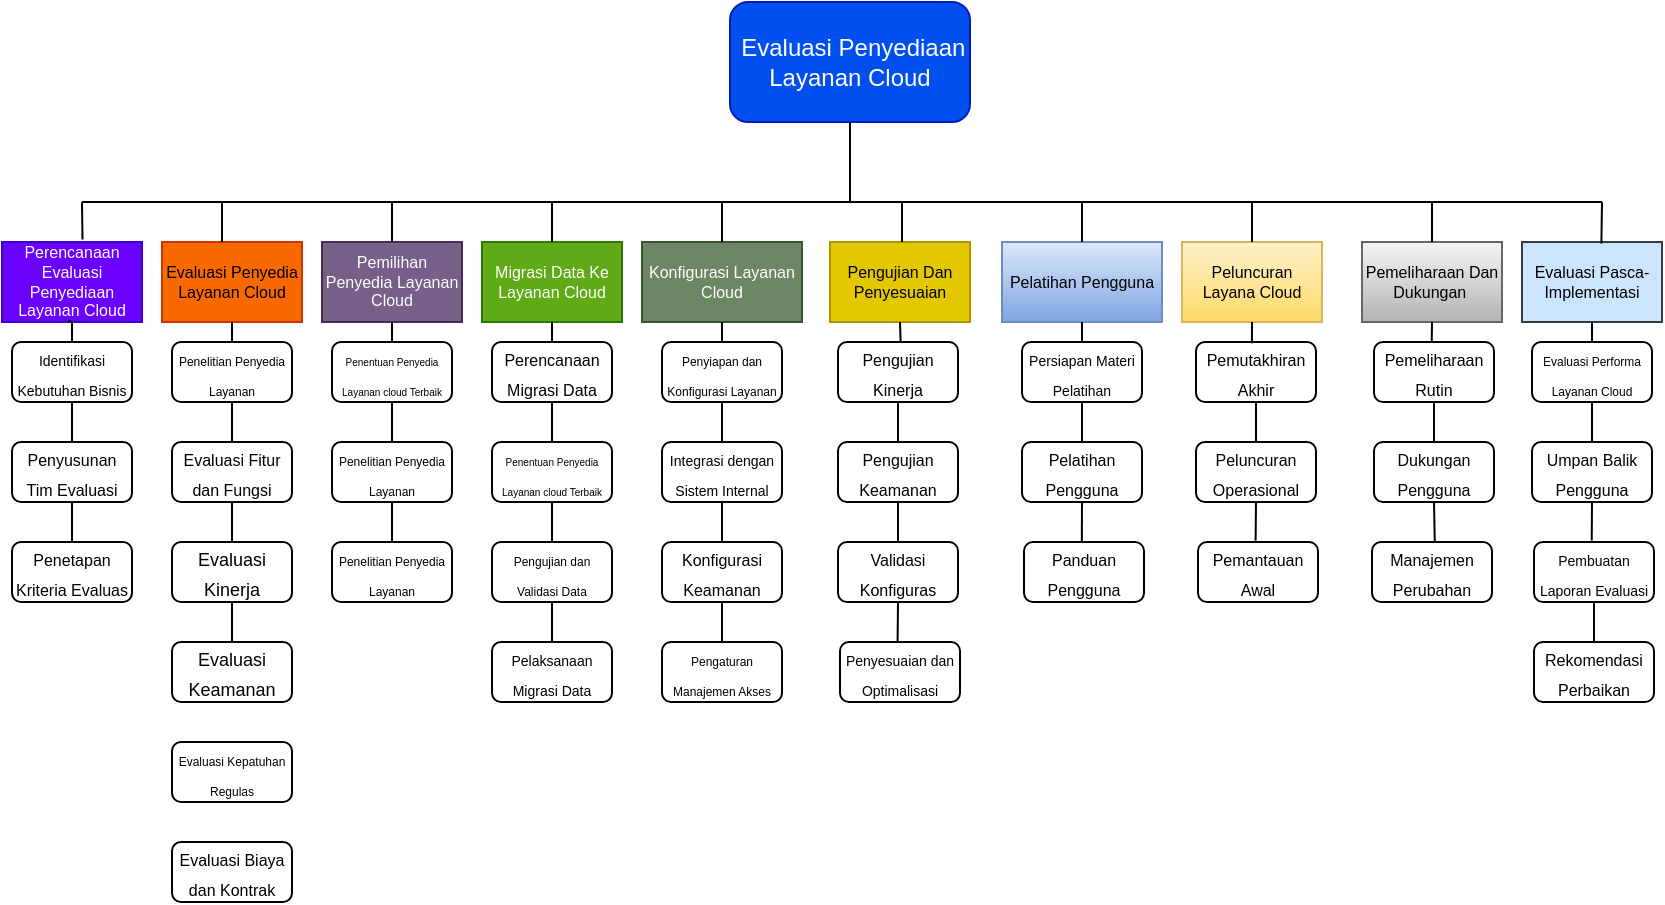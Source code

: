 <mxfile version="22.0.8" type="device">
  <diagram name="Page-1" id="X7gmm2cPvQHhTi98bEnP">
    <mxGraphModel dx="140" dy="79" grid="1" gridSize="10" guides="1" tooltips="1" connect="1" arrows="1" fold="1" page="1" pageScale="1" pageWidth="850" pageHeight="1100" math="0" shadow="0">
      <root>
        <mxCell id="0" />
        <mxCell id="1" parent="0" />
        <mxCell id="A1VcpV70ld59jbdtdWhl-1" value="&amp;nbsp;Evaluasi Penyediaan Layanan Cloud" style="rounded=1;whiteSpace=wrap;html=1;fillColor=#0050ef;fontColor=#ffffff;strokeColor=#001DBC;" vertex="1" parent="1">
          <mxGeometry x="364" y="40" width="120" height="60" as="geometry" />
        </mxCell>
        <mxCell id="A1VcpV70ld59jbdtdWhl-2" value="Perencanaan Evaluasi Penyediaan Layanan Cloud" style="rounded=0;whiteSpace=wrap;html=1;fillColor=#6a00ff;fontColor=#ffffff;strokeColor=#3700CC;fontSize=8;" vertex="1" parent="1">
          <mxGeometry y="160" width="70" height="40" as="geometry" />
        </mxCell>
        <mxCell id="A1VcpV70ld59jbdtdWhl-17" value="&lt;font style=&quot;font-size: 8px;&quot;&gt;Migrasi Data Ke Layanan Cloud&lt;/font&gt;" style="rounded=0;whiteSpace=wrap;html=1;fillColor=#60a917;fontColor=#ffffff;strokeColor=#2D7600;fontSize=8;" vertex="1" parent="1">
          <mxGeometry x="240" y="160" width="70" height="40" as="geometry" />
        </mxCell>
        <mxCell id="A1VcpV70ld59jbdtdWhl-18" value="Evaluasi Penyedia Layanan Cloud" style="rounded=0;whiteSpace=wrap;html=1;fillColor=#fa6800;fontColor=#000000;strokeColor=#C73500;fontSize=8;" vertex="1" parent="1">
          <mxGeometry x="80" y="160" width="70" height="40" as="geometry" />
        </mxCell>
        <mxCell id="A1VcpV70ld59jbdtdWhl-19" value="Pemilihan Penyedia Layanan Cloud" style="rounded=0;whiteSpace=wrap;html=1;fillColor=#76608a;fontColor=#ffffff;strokeColor=#432D57;fontSize=8;" vertex="1" parent="1">
          <mxGeometry x="160" y="160" width="70" height="40" as="geometry" />
        </mxCell>
        <mxCell id="A1VcpV70ld59jbdtdWhl-20" value="&lt;font style=&quot;font-size: 8px;&quot;&gt;Konfigurasi Layanan Cloud&lt;/font&gt;" style="rounded=0;whiteSpace=wrap;html=1;fillColor=#6d8764;fontColor=#ffffff;strokeColor=#3A5431;fontSize=8;" vertex="1" parent="1">
          <mxGeometry x="320" y="160" width="80" height="40" as="geometry" />
        </mxCell>
        <mxCell id="A1VcpV70ld59jbdtdWhl-21" value="Pengujian Dan Penyesuaian" style="rounded=0;whiteSpace=wrap;html=1;fillColor=#e3c800;fontColor=#000000;strokeColor=#B09500;fontSize=8;" vertex="1" parent="1">
          <mxGeometry x="414" y="160" width="70" height="40" as="geometry" />
        </mxCell>
        <mxCell id="A1VcpV70ld59jbdtdWhl-22" value="&lt;font style=&quot;font-size: 8px;&quot;&gt;Pelatihan Pengguna&lt;/font&gt;" style="rounded=0;whiteSpace=wrap;html=1;fillColor=#dae8fc;gradientColor=#7ea6e0;strokeColor=#6c8ebf;fontSize=8;" vertex="1" parent="1">
          <mxGeometry x="500" y="160" width="80" height="40" as="geometry" />
        </mxCell>
        <mxCell id="A1VcpV70ld59jbdtdWhl-24" value="&lt;font style=&quot;font-size: 8px;&quot;&gt;Peluncuran Layana Cloud&lt;/font&gt;" style="rounded=0;whiteSpace=wrap;html=1;fillColor=#fff2cc;strokeColor=#d6b656;fontSize=8;gradientColor=#ffd966;" vertex="1" parent="1">
          <mxGeometry x="590" y="160" width="70" height="40" as="geometry" />
        </mxCell>
        <mxCell id="A1VcpV70ld59jbdtdWhl-25" value="Pemeliharaan Dan Dukungan&amp;nbsp;" style="rounded=0;whiteSpace=wrap;html=1;fillColor=#f5f5f5;strokeColor=#666666;fontSize=8;gradientColor=#b3b3b3;" vertex="1" parent="1">
          <mxGeometry x="680" y="160" width="70" height="40" as="geometry" />
        </mxCell>
        <mxCell id="A1VcpV70ld59jbdtdWhl-26" value="Evaluasi Pasca-Implementasi" style="rounded=0;whiteSpace=wrap;html=1;fillColor=#cce5ff;strokeColor=#36393d;fontSize=8;" vertex="1" parent="1">
          <mxGeometry x="760" y="160" width="70" height="40" as="geometry" />
        </mxCell>
        <mxCell id="A1VcpV70ld59jbdtdWhl-29" value="" style="endArrow=none;html=1;rounded=0;" edge="1" parent="1">
          <mxGeometry width="50" height="50" relative="1" as="geometry">
            <mxPoint x="40" y="140" as="sourcePoint" />
            <mxPoint x="800" y="140" as="targetPoint" />
          </mxGeometry>
        </mxCell>
        <mxCell id="A1VcpV70ld59jbdtdWhl-31" value="" style="endArrow=none;html=1;rounded=0;entryX=0.5;entryY=1;entryDx=0;entryDy=0;" edge="1" parent="1" target="A1VcpV70ld59jbdtdWhl-1">
          <mxGeometry width="50" height="50" relative="1" as="geometry">
            <mxPoint x="424" y="140" as="sourcePoint" />
            <mxPoint x="540" y="220" as="targetPoint" />
          </mxGeometry>
        </mxCell>
        <mxCell id="A1VcpV70ld59jbdtdWhl-32" value="" style="endArrow=none;html=1;rounded=0;exitX=0.575;exitY=-0.032;exitDx=0;exitDy=0;exitPerimeter=0;" edge="1" parent="1" source="A1VcpV70ld59jbdtdWhl-2">
          <mxGeometry width="50" height="50" relative="1" as="geometry">
            <mxPoint x="110" y="220" as="sourcePoint" />
            <mxPoint x="40" y="140" as="targetPoint" />
          </mxGeometry>
        </mxCell>
        <mxCell id="A1VcpV70ld59jbdtdWhl-33" value="" style="endArrow=none;html=1;rounded=0;" edge="1" parent="1">
          <mxGeometry width="50" height="50" relative="1" as="geometry">
            <mxPoint x="110" y="160" as="sourcePoint" />
            <mxPoint x="110" y="140" as="targetPoint" />
          </mxGeometry>
        </mxCell>
        <mxCell id="A1VcpV70ld59jbdtdWhl-34" value="" style="endArrow=none;html=1;rounded=0;exitX=0.5;exitY=0;exitDx=0;exitDy=0;" edge="1" parent="1" source="A1VcpV70ld59jbdtdWhl-19">
          <mxGeometry width="50" height="50" relative="1" as="geometry">
            <mxPoint x="180" y="220" as="sourcePoint" />
            <mxPoint x="195" y="140" as="targetPoint" />
            <Array as="points" />
          </mxGeometry>
        </mxCell>
        <mxCell id="A1VcpV70ld59jbdtdWhl-35" value="" style="endArrow=none;html=1;rounded=0;exitX=0.5;exitY=0;exitDx=0;exitDy=0;" edge="1" parent="1" source="A1VcpV70ld59jbdtdWhl-17">
          <mxGeometry width="50" height="50" relative="1" as="geometry">
            <mxPoint x="250" y="220" as="sourcePoint" />
            <mxPoint x="275" y="140" as="targetPoint" />
          </mxGeometry>
        </mxCell>
        <mxCell id="A1VcpV70ld59jbdtdWhl-36" value="" style="endArrow=none;html=1;rounded=0;exitX=0.5;exitY=0;exitDx=0;exitDy=0;" edge="1" parent="1" source="A1VcpV70ld59jbdtdWhl-20">
          <mxGeometry width="50" height="50" relative="1" as="geometry">
            <mxPoint x="280" y="220" as="sourcePoint" />
            <mxPoint x="360" y="140" as="targetPoint" />
          </mxGeometry>
        </mxCell>
        <mxCell id="A1VcpV70ld59jbdtdWhl-37" value="" style="endArrow=none;html=1;rounded=0;" edge="1" parent="1">
          <mxGeometry width="50" height="50" relative="1" as="geometry">
            <mxPoint x="450" y="160" as="sourcePoint" />
            <mxPoint x="450" y="140" as="targetPoint" />
          </mxGeometry>
        </mxCell>
        <mxCell id="A1VcpV70ld59jbdtdWhl-39" value="" style="endArrow=none;html=1;rounded=0;" edge="1" parent="1">
          <mxGeometry width="50" height="50" relative="1" as="geometry">
            <mxPoint x="540" y="160" as="sourcePoint" />
            <mxPoint x="540" y="140" as="targetPoint" />
          </mxGeometry>
        </mxCell>
        <mxCell id="A1VcpV70ld59jbdtdWhl-40" value="" style="endArrow=none;html=1;rounded=0;exitX=0.5;exitY=0;exitDx=0;exitDy=0;" edge="1" parent="1" source="A1VcpV70ld59jbdtdWhl-24">
          <mxGeometry width="50" height="50" relative="1" as="geometry">
            <mxPoint x="560" y="160" as="sourcePoint" />
            <mxPoint x="625" y="140" as="targetPoint" />
          </mxGeometry>
        </mxCell>
        <mxCell id="A1VcpV70ld59jbdtdWhl-41" value="" style="endArrow=none;html=1;rounded=0;exitX=0.5;exitY=0;exitDx=0;exitDy=0;" edge="1" parent="1" source="A1VcpV70ld59jbdtdWhl-25">
          <mxGeometry width="50" height="50" relative="1" as="geometry">
            <mxPoint x="560" y="160" as="sourcePoint" />
            <mxPoint x="715" y="140" as="targetPoint" />
          </mxGeometry>
        </mxCell>
        <mxCell id="A1VcpV70ld59jbdtdWhl-42" value="" style="endArrow=none;html=1;rounded=0;exitX=0.567;exitY=0.018;exitDx=0;exitDy=0;exitPerimeter=0;" edge="1" parent="1" source="A1VcpV70ld59jbdtdWhl-26">
          <mxGeometry width="50" height="50" relative="1" as="geometry">
            <mxPoint x="680" y="160" as="sourcePoint" />
            <mxPoint x="800" y="140" as="targetPoint" />
          </mxGeometry>
        </mxCell>
        <mxCell id="A1VcpV70ld59jbdtdWhl-43" value="&lt;font style=&quot;font-size: 7px;&quot;&gt;Identifikasi Kebutuhan Bisnis&lt;/font&gt;" style="rounded=1;whiteSpace=wrap;html=1;" vertex="1" parent="1">
          <mxGeometry x="5" y="210" width="60" height="30" as="geometry" />
        </mxCell>
        <mxCell id="A1VcpV70ld59jbdtdWhl-44" value="&lt;font style=&quot;font-size: 8px;&quot;&gt;Penyusunan Tim Evaluasi&lt;/font&gt;" style="rounded=1;whiteSpace=wrap;html=1;" vertex="1" parent="1">
          <mxGeometry x="5" y="260" width="60" height="30" as="geometry" />
        </mxCell>
        <mxCell id="A1VcpV70ld59jbdtdWhl-45" value="&lt;font style=&quot;font-size: 8px;&quot;&gt;Penetapan Kriteria Evaluas&lt;/font&gt;" style="rounded=1;whiteSpace=wrap;html=1;" vertex="1" parent="1">
          <mxGeometry x="5" y="310" width="60" height="30" as="geometry" />
        </mxCell>
        <mxCell id="A1VcpV70ld59jbdtdWhl-46" value="&lt;font style=&quot;font-size: 8px;&quot;&gt;Evaluasi Fitur dan Fungsi&lt;/font&gt;" style="rounded=1;whiteSpace=wrap;html=1;" vertex="1" parent="1">
          <mxGeometry x="85" y="260" width="60" height="30" as="geometry" />
        </mxCell>
        <mxCell id="A1VcpV70ld59jbdtdWhl-47" value="&lt;font style=&quot;font-size: 6px;&quot;&gt;Penelitian Penyedia Layanan&lt;/font&gt;" style="rounded=1;whiteSpace=wrap;html=1;" vertex="1" parent="1">
          <mxGeometry x="85" y="210" width="60" height="30" as="geometry" />
        </mxCell>
        <mxCell id="A1VcpV70ld59jbdtdWhl-48" value="&lt;font style=&quot;font-size: 9px;&quot;&gt;Evaluasi Keamanan&lt;/font&gt;" style="rounded=1;whiteSpace=wrap;html=1;" vertex="1" parent="1">
          <mxGeometry x="85" y="360" width="60" height="30" as="geometry" />
        </mxCell>
        <mxCell id="A1VcpV70ld59jbdtdWhl-49" value="&lt;div&gt;&lt;font style=&quot;font-size: 9px;&quot;&gt;Evaluasi Kinerja&lt;/font&gt;&lt;/div&gt;" style="rounded=1;whiteSpace=wrap;html=1;" vertex="1" parent="1">
          <mxGeometry x="85" y="310" width="60" height="30" as="geometry" />
        </mxCell>
        <mxCell id="A1VcpV70ld59jbdtdWhl-50" value="&lt;font style=&quot;font-size: 5px;&quot;&gt;Penentuan Penyedia Layanan cloud Terbaik&lt;/font&gt;" style="rounded=1;whiteSpace=wrap;html=1;" vertex="1" parent="1">
          <mxGeometry x="165" y="210" width="60" height="30" as="geometry" />
        </mxCell>
        <mxCell id="A1VcpV70ld59jbdtdWhl-51" value="&lt;font style=&quot;font-size: 6px;&quot;&gt;Penelitian Penyedia Layanan&lt;/font&gt;" style="rounded=1;whiteSpace=wrap;html=1;" vertex="1" parent="1">
          <mxGeometry x="165" y="310" width="60" height="30" as="geometry" />
        </mxCell>
        <mxCell id="A1VcpV70ld59jbdtdWhl-52" value="&lt;font style=&quot;font-size: 6px;&quot;&gt;Penelitian Penyedia Layanan&lt;/font&gt;" style="rounded=1;whiteSpace=wrap;html=1;" vertex="1" parent="1">
          <mxGeometry x="165" y="260" width="60" height="30" as="geometry" />
        </mxCell>
        <mxCell id="A1VcpV70ld59jbdtdWhl-53" value="&lt;font style=&quot;font-size: 8px;&quot;&gt;Evaluasi Biaya dan Kontrak&lt;/font&gt;" style="rounded=1;whiteSpace=wrap;html=1;" vertex="1" parent="1">
          <mxGeometry x="85" y="460" width="60" height="30" as="geometry" />
        </mxCell>
        <mxCell id="A1VcpV70ld59jbdtdWhl-54" value="&lt;font style=&quot;font-size: 6px;&quot;&gt;Evaluasi Kepatuhan Regulas&lt;/font&gt;" style="rounded=1;whiteSpace=wrap;html=1;" vertex="1" parent="1">
          <mxGeometry x="85" y="410" width="60" height="30" as="geometry" />
        </mxCell>
        <mxCell id="A1VcpV70ld59jbdtdWhl-55" value="&lt;font style=&quot;font-size: 8px;&quot;&gt;Perencanaan Migrasi Data&lt;/font&gt;" style="rounded=1;whiteSpace=wrap;html=1;" vertex="1" parent="1">
          <mxGeometry x="245" y="210" width="60" height="30" as="geometry" />
        </mxCell>
        <mxCell id="A1VcpV70ld59jbdtdWhl-56" value="&lt;font style=&quot;font-size: 7px;&quot;&gt;Pelaksanaan Migrasi Data&lt;/font&gt;" style="rounded=1;whiteSpace=wrap;html=1;" vertex="1" parent="1">
          <mxGeometry x="245" y="360" width="60" height="30" as="geometry" />
        </mxCell>
        <mxCell id="A1VcpV70ld59jbdtdWhl-57" value="&lt;font style=&quot;font-size: 6px;&quot;&gt;Pengujian dan Validasi Data&lt;/font&gt;" style="rounded=1;whiteSpace=wrap;html=1;" vertex="1" parent="1">
          <mxGeometry x="245" y="310" width="60" height="30" as="geometry" />
        </mxCell>
        <mxCell id="A1VcpV70ld59jbdtdWhl-58" value="&lt;font style=&quot;font-size: 5px;&quot;&gt;Penentuan Penyedia Layanan cloud Terbaik&lt;/font&gt;" style="rounded=1;whiteSpace=wrap;html=1;" vertex="1" parent="1">
          <mxGeometry x="245" y="260" width="60" height="30" as="geometry" />
        </mxCell>
        <mxCell id="A1VcpV70ld59jbdtdWhl-59" value="&lt;font style=&quot;font-size: 6px;&quot;&gt;Pengaturan Manajemen Akses&lt;/font&gt;" style="rounded=1;whiteSpace=wrap;html=1;" vertex="1" parent="1">
          <mxGeometry x="330" y="360" width="60" height="30" as="geometry" />
        </mxCell>
        <mxCell id="A1VcpV70ld59jbdtdWhl-60" value="&lt;font style=&quot;font-size: 8px;&quot;&gt;Konfigurasi Keamanan&lt;/font&gt;" style="rounded=1;whiteSpace=wrap;html=1;" vertex="1" parent="1">
          <mxGeometry x="330" y="310" width="60" height="30" as="geometry" />
        </mxCell>
        <mxCell id="A1VcpV70ld59jbdtdWhl-61" value="&lt;font style=&quot;font-size: 7px;&quot;&gt;Integrasi dengan Sistem Internal&lt;/font&gt;" style="rounded=1;whiteSpace=wrap;html=1;" vertex="1" parent="1">
          <mxGeometry x="330" y="260" width="60" height="30" as="geometry" />
        </mxCell>
        <mxCell id="A1VcpV70ld59jbdtdWhl-62" value="&lt;font style=&quot;font-size: 6px;&quot;&gt;Penyiapan dan Konfigurasi Layanan&lt;/font&gt;" style="rounded=1;whiteSpace=wrap;html=1;" vertex="1" parent="1">
          <mxGeometry x="330" y="210" width="60" height="30" as="geometry" />
        </mxCell>
        <mxCell id="A1VcpV70ld59jbdtdWhl-63" value="&lt;font style=&quot;font-size: 8px;&quot;&gt;Pengujian Keamanan&lt;/font&gt;" style="rounded=1;whiteSpace=wrap;html=1;" vertex="1" parent="1">
          <mxGeometry x="418" y="260" width="60" height="30" as="geometry" />
        </mxCell>
        <mxCell id="A1VcpV70ld59jbdtdWhl-64" value="&lt;font style=&quot;font-size: 8px;&quot;&gt;Pengujian Kinerja&lt;/font&gt;" style="rounded=1;whiteSpace=wrap;html=1;" vertex="1" parent="1">
          <mxGeometry x="418" y="210" width="60" height="30" as="geometry" />
        </mxCell>
        <mxCell id="A1VcpV70ld59jbdtdWhl-65" value="&lt;font style=&quot;font-size: 7px;&quot;&gt;Penyesuaian dan Optimalisasi&lt;/font&gt;" style="rounded=1;whiteSpace=wrap;html=1;" vertex="1" parent="1">
          <mxGeometry x="419" y="360" width="60" height="30" as="geometry" />
        </mxCell>
        <mxCell id="A1VcpV70ld59jbdtdWhl-66" value="&lt;font style=&quot;font-size: 8px;&quot;&gt;Validasi Konfiguras&lt;/font&gt;" style="rounded=1;whiteSpace=wrap;html=1;" vertex="1" parent="1">
          <mxGeometry x="418" y="310" width="60" height="30" as="geometry" />
        </mxCell>
        <mxCell id="A1VcpV70ld59jbdtdWhl-67" value="&lt;font style=&quot;font-size: 8px;&quot;&gt;Pelatihan Pengguna&lt;/font&gt;" style="rounded=1;whiteSpace=wrap;html=1;" vertex="1" parent="1">
          <mxGeometry x="510" y="260" width="60" height="30" as="geometry" />
        </mxCell>
        <mxCell id="A1VcpV70ld59jbdtdWhl-68" value="&lt;font style=&quot;font-size: 7px;&quot;&gt;Persiapan Materi Pelatihan&lt;/font&gt;" style="rounded=1;whiteSpace=wrap;html=1;" vertex="1" parent="1">
          <mxGeometry x="510" y="210" width="60" height="30" as="geometry" />
        </mxCell>
        <mxCell id="A1VcpV70ld59jbdtdWhl-69" value="&lt;font style=&quot;font-size: 8px;&quot;&gt;Panduan Pengguna&lt;/font&gt;" style="rounded=1;whiteSpace=wrap;html=1;" vertex="1" parent="1">
          <mxGeometry x="511" y="310" width="60" height="30" as="geometry" />
        </mxCell>
        <mxCell id="A1VcpV70ld59jbdtdWhl-70" value="&lt;font style=&quot;font-size: 8px;&quot;&gt;Peluncuran Operasional&lt;/font&gt;" style="rounded=1;whiteSpace=wrap;html=1;" vertex="1" parent="1">
          <mxGeometry x="597" y="260" width="60" height="30" as="geometry" />
        </mxCell>
        <mxCell id="A1VcpV70ld59jbdtdWhl-71" value="&lt;font style=&quot;font-size: 8px;&quot;&gt;Pemutakhiran Akhir&lt;/font&gt;" style="rounded=1;whiteSpace=wrap;html=1;" vertex="1" parent="1">
          <mxGeometry x="597" y="210" width="60" height="30" as="geometry" />
        </mxCell>
        <mxCell id="A1VcpV70ld59jbdtdWhl-72" value="&lt;font style=&quot;font-size: 8px;&quot;&gt;Pemantauan Awal&lt;/font&gt;" style="rounded=1;whiteSpace=wrap;html=1;" vertex="1" parent="1">
          <mxGeometry x="598" y="310" width="60" height="30" as="geometry" />
        </mxCell>
        <mxCell id="A1VcpV70ld59jbdtdWhl-79" value="&lt;font style=&quot;font-size: 8px;&quot;&gt;Dukungan Pengguna&lt;/font&gt;" style="rounded=1;whiteSpace=wrap;html=1;" vertex="1" parent="1">
          <mxGeometry x="686" y="260" width="60" height="30" as="geometry" />
        </mxCell>
        <mxCell id="A1VcpV70ld59jbdtdWhl-80" value="&lt;font style=&quot;font-size: 8px;&quot;&gt;Pemeliharaan Rutin&lt;/font&gt;" style="rounded=1;whiteSpace=wrap;html=1;" vertex="1" parent="1">
          <mxGeometry x="686" y="210" width="60" height="30" as="geometry" />
        </mxCell>
        <mxCell id="A1VcpV70ld59jbdtdWhl-81" value="&lt;font style=&quot;font-size: 8px;&quot;&gt;Manajemen Perubahan&lt;/font&gt;" style="rounded=1;whiteSpace=wrap;html=1;" vertex="1" parent="1">
          <mxGeometry x="685" y="310" width="60" height="30" as="geometry" />
        </mxCell>
        <mxCell id="A1VcpV70ld59jbdtdWhl-82" value="&lt;font style=&quot;font-size: 8px;&quot;&gt;Umpan Balik Pengguna&lt;/font&gt;" style="rounded=1;whiteSpace=wrap;html=1;" vertex="1" parent="1">
          <mxGeometry x="765" y="260" width="60" height="30" as="geometry" />
        </mxCell>
        <mxCell id="A1VcpV70ld59jbdtdWhl-83" value="&lt;font style=&quot;font-size: 6px;&quot;&gt;Evaluasi Performa Layanan Cloud&lt;/font&gt;" style="rounded=1;whiteSpace=wrap;html=1;" vertex="1" parent="1">
          <mxGeometry x="765" y="210" width="60" height="30" as="geometry" />
        </mxCell>
        <mxCell id="A1VcpV70ld59jbdtdWhl-84" value="&lt;font style=&quot;font-size: 8px;&quot;&gt;Rekomendasi Perbaikan&lt;/font&gt;" style="rounded=1;whiteSpace=wrap;html=1;" vertex="1" parent="1">
          <mxGeometry x="766" y="360" width="60" height="30" as="geometry" />
        </mxCell>
        <mxCell id="A1VcpV70ld59jbdtdWhl-85" value="&lt;font style=&quot;font-size: 7px;&quot;&gt;Pembuatan Laporan Evaluasi&lt;/font&gt;" style="rounded=1;whiteSpace=wrap;html=1;" vertex="1" parent="1">
          <mxGeometry x="766" y="310" width="60" height="30" as="geometry" />
        </mxCell>
        <mxCell id="A1VcpV70ld59jbdtdWhl-89" value="" style="endArrow=none;html=1;rounded=0;entryX=0.472;entryY=0.979;entryDx=0;entryDy=0;entryPerimeter=0;exitX=0.5;exitY=0;exitDx=0;exitDy=0;" edge="1" parent="1" source="A1VcpV70ld59jbdtdWhl-43" target="A1VcpV70ld59jbdtdWhl-2">
          <mxGeometry width="50" height="50" relative="1" as="geometry">
            <mxPoint x="33" y="210" as="sourcePoint" />
            <mxPoint x="110" y="240" as="targetPoint" />
            <Array as="points">
              <mxPoint x="35" y="200" />
            </Array>
          </mxGeometry>
        </mxCell>
        <mxCell id="A1VcpV70ld59jbdtdWhl-90" value="" style="endArrow=none;html=1;rounded=0;entryX=0.5;entryY=1;entryDx=0;entryDy=0;exitX=0.5;exitY=0;exitDx=0;exitDy=0;" edge="1" parent="1" source="A1VcpV70ld59jbdtdWhl-44" target="A1VcpV70ld59jbdtdWhl-43">
          <mxGeometry width="50" height="50" relative="1" as="geometry">
            <mxPoint x="40" y="270" as="sourcePoint" />
            <mxPoint x="90" y="220" as="targetPoint" />
          </mxGeometry>
        </mxCell>
        <mxCell id="A1VcpV70ld59jbdtdWhl-91" value="" style="endArrow=none;html=1;rounded=0;entryX=0.5;entryY=1;entryDx=0;entryDy=0;exitX=0.5;exitY=0;exitDx=0;exitDy=0;" edge="1" parent="1" source="A1VcpV70ld59jbdtdWhl-45" target="A1VcpV70ld59jbdtdWhl-44">
          <mxGeometry width="50" height="50" relative="1" as="geometry">
            <mxPoint x="40" y="320" as="sourcePoint" />
            <mxPoint x="90" y="270" as="targetPoint" />
          </mxGeometry>
        </mxCell>
        <mxCell id="A1VcpV70ld59jbdtdWhl-92" value="" style="endArrow=none;html=1;rounded=0;entryX=0.5;entryY=1;entryDx=0;entryDy=0;exitX=0.5;exitY=0;exitDx=0;exitDy=0;" edge="1" parent="1" source="A1VcpV70ld59jbdtdWhl-46" target="A1VcpV70ld59jbdtdWhl-47">
          <mxGeometry width="50" height="50" relative="1" as="geometry">
            <mxPoint x="120" y="260" as="sourcePoint" />
            <mxPoint x="90" y="290" as="targetPoint" />
          </mxGeometry>
        </mxCell>
        <mxCell id="A1VcpV70ld59jbdtdWhl-93" value="" style="endArrow=none;html=1;rounded=0;entryX=0.5;entryY=1;entryDx=0;entryDy=0;exitX=0.5;exitY=0;exitDx=0;exitDy=0;" edge="1" parent="1" source="A1VcpV70ld59jbdtdWhl-47" target="A1VcpV70ld59jbdtdWhl-18">
          <mxGeometry width="50" height="50" relative="1" as="geometry">
            <mxPoint x="90" y="250" as="sourcePoint" />
            <mxPoint x="140" y="200" as="targetPoint" />
          </mxGeometry>
        </mxCell>
        <mxCell id="A1VcpV70ld59jbdtdWhl-94" value="" style="endArrow=none;html=1;rounded=0;entryX=0.5;entryY=1;entryDx=0;entryDy=0;exitX=0.5;exitY=0;exitDx=0;exitDy=0;" edge="1" parent="1" source="A1VcpV70ld59jbdtdWhl-49" target="A1VcpV70ld59jbdtdWhl-46">
          <mxGeometry width="50" height="50" relative="1" as="geometry">
            <mxPoint x="90" y="330" as="sourcePoint" />
            <mxPoint x="140" y="280" as="targetPoint" />
          </mxGeometry>
        </mxCell>
        <mxCell id="A1VcpV70ld59jbdtdWhl-95" value="" style="endArrow=none;html=1;rounded=0;entryX=0.5;entryY=1;entryDx=0;entryDy=0;exitX=0.5;exitY=0;exitDx=0;exitDy=0;" edge="1" parent="1" source="A1VcpV70ld59jbdtdWhl-48" target="A1VcpV70ld59jbdtdWhl-49">
          <mxGeometry width="50" height="50" relative="1" as="geometry">
            <mxPoint x="90" y="390" as="sourcePoint" />
            <mxPoint x="140" y="340" as="targetPoint" />
          </mxGeometry>
        </mxCell>
        <mxCell id="A1VcpV70ld59jbdtdWhl-96" value="" style="endArrow=none;html=1;rounded=0;entryX=0.5;entryY=1;entryDx=0;entryDy=0;exitX=0.5;exitY=0;exitDx=0;exitDy=0;" edge="1" parent="1" source="A1VcpV70ld59jbdtdWhl-50" target="A1VcpV70ld59jbdtdWhl-19">
          <mxGeometry width="50" height="50" relative="1" as="geometry">
            <mxPoint x="160" y="260" as="sourcePoint" />
            <mxPoint x="210" y="210" as="targetPoint" />
          </mxGeometry>
        </mxCell>
        <mxCell id="A1VcpV70ld59jbdtdWhl-97" value="" style="endArrow=none;html=1;rounded=0;entryX=0.5;entryY=1;entryDx=0;entryDy=0;exitX=0.5;exitY=0;exitDx=0;exitDy=0;" edge="1" parent="1" source="A1VcpV70ld59jbdtdWhl-52" target="A1VcpV70ld59jbdtdWhl-50">
          <mxGeometry width="50" height="50" relative="1" as="geometry">
            <mxPoint x="160" y="260" as="sourcePoint" />
            <mxPoint x="210" y="210" as="targetPoint" />
          </mxGeometry>
        </mxCell>
        <mxCell id="A1VcpV70ld59jbdtdWhl-98" value="" style="endArrow=none;html=1;rounded=0;entryX=0.5;entryY=1;entryDx=0;entryDy=0;exitX=0.5;exitY=0;exitDx=0;exitDy=0;" edge="1" parent="1" source="A1VcpV70ld59jbdtdWhl-51" target="A1VcpV70ld59jbdtdWhl-52">
          <mxGeometry width="50" height="50" relative="1" as="geometry">
            <mxPoint x="160" y="320" as="sourcePoint" />
            <mxPoint x="210" y="270" as="targetPoint" />
          </mxGeometry>
        </mxCell>
        <mxCell id="A1VcpV70ld59jbdtdWhl-99" value="" style="endArrow=none;html=1;rounded=0;entryX=0.5;entryY=1;entryDx=0;entryDy=0;exitX=0.5;exitY=0;exitDx=0;exitDy=0;" edge="1" parent="1" source="A1VcpV70ld59jbdtdWhl-56" target="A1VcpV70ld59jbdtdWhl-57">
          <mxGeometry width="50" height="50" relative="1" as="geometry">
            <mxPoint x="230" y="350" as="sourcePoint" />
            <mxPoint x="210" y="310" as="targetPoint" />
          </mxGeometry>
        </mxCell>
        <mxCell id="A1VcpV70ld59jbdtdWhl-100" value="" style="endArrow=none;html=1;rounded=0;entryX=0.5;entryY=1;entryDx=0;entryDy=0;exitX=0.5;exitY=0;exitDx=0;exitDy=0;" edge="1" parent="1" source="A1VcpV70ld59jbdtdWhl-58" target="A1VcpV70ld59jbdtdWhl-55">
          <mxGeometry width="50" height="50" relative="1" as="geometry">
            <mxPoint x="230" y="250" as="sourcePoint" />
            <mxPoint x="280" y="200" as="targetPoint" />
          </mxGeometry>
        </mxCell>
        <mxCell id="A1VcpV70ld59jbdtdWhl-101" value="" style="endArrow=none;html=1;rounded=0;entryX=0.5;entryY=1;entryDx=0;entryDy=0;exitX=0.5;exitY=0;exitDx=0;exitDy=0;" edge="1" parent="1" source="A1VcpV70ld59jbdtdWhl-55" target="A1VcpV70ld59jbdtdWhl-17">
          <mxGeometry width="50" height="50" relative="1" as="geometry">
            <mxPoint x="230" y="250" as="sourcePoint" />
            <mxPoint x="280" y="200" as="targetPoint" />
          </mxGeometry>
        </mxCell>
        <mxCell id="A1VcpV70ld59jbdtdWhl-102" value="" style="endArrow=none;html=1;rounded=0;entryX=0.5;entryY=1;entryDx=0;entryDy=0;exitX=0.5;exitY=0;exitDx=0;exitDy=0;" edge="1" parent="1" source="A1VcpV70ld59jbdtdWhl-57" target="A1VcpV70ld59jbdtdWhl-58">
          <mxGeometry width="50" height="50" relative="1" as="geometry">
            <mxPoint x="230" y="350" as="sourcePoint" />
            <mxPoint x="280" y="300" as="targetPoint" />
          </mxGeometry>
        </mxCell>
        <mxCell id="A1VcpV70ld59jbdtdWhl-103" value="" style="endArrow=none;html=1;rounded=0;entryX=0.5;entryY=1;entryDx=0;entryDy=0;exitX=0.5;exitY=0;exitDx=0;exitDy=0;" edge="1" parent="1" source="A1VcpV70ld59jbdtdWhl-62" target="A1VcpV70ld59jbdtdWhl-20">
          <mxGeometry width="50" height="50" relative="1" as="geometry">
            <mxPoint x="340" y="240" as="sourcePoint" />
            <mxPoint x="390" y="190" as="targetPoint" />
          </mxGeometry>
        </mxCell>
        <mxCell id="A1VcpV70ld59jbdtdWhl-104" value="" style="endArrow=none;html=1;rounded=0;entryX=0.5;entryY=1;entryDx=0;entryDy=0;exitX=0.5;exitY=0;exitDx=0;exitDy=0;" edge="1" parent="1" source="A1VcpV70ld59jbdtdWhl-61" target="A1VcpV70ld59jbdtdWhl-62">
          <mxGeometry width="50" height="50" relative="1" as="geometry">
            <mxPoint x="340" y="280" as="sourcePoint" />
            <mxPoint x="390" y="230" as="targetPoint" />
          </mxGeometry>
        </mxCell>
        <mxCell id="A1VcpV70ld59jbdtdWhl-105" value="" style="endArrow=none;html=1;rounded=0;entryX=0.5;entryY=1;entryDx=0;entryDy=0;exitX=0.5;exitY=0;exitDx=0;exitDy=0;" edge="1" parent="1" source="A1VcpV70ld59jbdtdWhl-60" target="A1VcpV70ld59jbdtdWhl-61">
          <mxGeometry width="50" height="50" relative="1" as="geometry">
            <mxPoint x="340" y="340" as="sourcePoint" />
            <mxPoint x="390" y="290" as="targetPoint" />
          </mxGeometry>
        </mxCell>
        <mxCell id="A1VcpV70ld59jbdtdWhl-106" value="" style="endArrow=none;html=1;rounded=0;entryX=0.5;entryY=1;entryDx=0;entryDy=0;exitX=0.5;exitY=0;exitDx=0;exitDy=0;" edge="1" parent="1" source="A1VcpV70ld59jbdtdWhl-59" target="A1VcpV70ld59jbdtdWhl-60">
          <mxGeometry width="50" height="50" relative="1" as="geometry">
            <mxPoint x="340" y="380" as="sourcePoint" />
            <mxPoint x="390" y="330" as="targetPoint" />
          </mxGeometry>
        </mxCell>
        <mxCell id="A1VcpV70ld59jbdtdWhl-108" value="" style="endArrow=none;html=1;rounded=0;entryX=0.5;entryY=1;entryDx=0;entryDy=0;exitX=0.522;exitY=0.014;exitDx=0;exitDy=0;exitPerimeter=0;" edge="1" parent="1" source="A1VcpV70ld59jbdtdWhl-64" target="A1VcpV70ld59jbdtdWhl-21">
          <mxGeometry width="50" height="50" relative="1" as="geometry">
            <mxPoint x="430" y="260" as="sourcePoint" />
            <mxPoint x="480" y="210" as="targetPoint" />
          </mxGeometry>
        </mxCell>
        <mxCell id="A1VcpV70ld59jbdtdWhl-109" value="" style="endArrow=none;html=1;rounded=0;entryX=0.5;entryY=1;entryDx=0;entryDy=0;exitX=0.5;exitY=0;exitDx=0;exitDy=0;" edge="1" parent="1" source="A1VcpV70ld59jbdtdWhl-63" target="A1VcpV70ld59jbdtdWhl-64">
          <mxGeometry width="50" height="50" relative="1" as="geometry">
            <mxPoint x="430" y="260" as="sourcePoint" />
            <mxPoint x="480" y="210" as="targetPoint" />
          </mxGeometry>
        </mxCell>
        <mxCell id="A1VcpV70ld59jbdtdWhl-110" value="" style="endArrow=none;html=1;rounded=0;entryX=0.5;entryY=1;entryDx=0;entryDy=0;exitX=0.5;exitY=0;exitDx=0;exitDy=0;" edge="1" parent="1" source="A1VcpV70ld59jbdtdWhl-66" target="A1VcpV70ld59jbdtdWhl-63">
          <mxGeometry width="50" height="50" relative="1" as="geometry">
            <mxPoint x="430" y="340" as="sourcePoint" />
            <mxPoint x="480" y="290" as="targetPoint" />
          </mxGeometry>
        </mxCell>
        <mxCell id="A1VcpV70ld59jbdtdWhl-111" value="" style="endArrow=none;html=1;rounded=0;entryX=0.5;entryY=1;entryDx=0;entryDy=0;exitX=0.48;exitY=0;exitDx=0;exitDy=0;exitPerimeter=0;" edge="1" parent="1" source="A1VcpV70ld59jbdtdWhl-65" target="A1VcpV70ld59jbdtdWhl-66">
          <mxGeometry width="50" height="50" relative="1" as="geometry">
            <mxPoint x="430" y="380" as="sourcePoint" />
            <mxPoint x="480" y="330" as="targetPoint" />
          </mxGeometry>
        </mxCell>
        <mxCell id="A1VcpV70ld59jbdtdWhl-112" value="" style="endArrow=none;html=1;rounded=0;entryX=0.5;entryY=1;entryDx=0;entryDy=0;exitX=0.5;exitY=0;exitDx=0;exitDy=0;" edge="1" parent="1" source="A1VcpV70ld59jbdtdWhl-68" target="A1VcpV70ld59jbdtdWhl-22">
          <mxGeometry width="50" height="50" relative="1" as="geometry">
            <mxPoint x="520" y="250" as="sourcePoint" />
            <mxPoint x="570" y="200" as="targetPoint" />
          </mxGeometry>
        </mxCell>
        <mxCell id="A1VcpV70ld59jbdtdWhl-113" value="" style="endArrow=none;html=1;rounded=0;entryX=0.5;entryY=1;entryDx=0;entryDy=0;exitX=0.5;exitY=0;exitDx=0;exitDy=0;" edge="1" parent="1" source="A1VcpV70ld59jbdtdWhl-67" target="A1VcpV70ld59jbdtdWhl-68">
          <mxGeometry width="50" height="50" relative="1" as="geometry">
            <mxPoint x="520" y="260" as="sourcePoint" />
            <mxPoint x="570" y="210" as="targetPoint" />
          </mxGeometry>
        </mxCell>
        <mxCell id="A1VcpV70ld59jbdtdWhl-114" value="" style="endArrow=none;html=1;rounded=0;entryX=0.5;entryY=1;entryDx=0;entryDy=0;exitX=0.482;exitY=-0.003;exitDx=0;exitDy=0;exitPerimeter=0;" edge="1" parent="1" source="A1VcpV70ld59jbdtdWhl-69" target="A1VcpV70ld59jbdtdWhl-67">
          <mxGeometry width="50" height="50" relative="1" as="geometry">
            <mxPoint x="520" y="340" as="sourcePoint" />
            <mxPoint x="570" y="290" as="targetPoint" />
          </mxGeometry>
        </mxCell>
        <mxCell id="A1VcpV70ld59jbdtdWhl-115" value="" style="endArrow=none;html=1;rounded=0;entryX=0.5;entryY=1;entryDx=0;entryDy=0;exitX=0.466;exitY=0.02;exitDx=0;exitDy=0;exitPerimeter=0;" edge="1" parent="1" source="A1VcpV70ld59jbdtdWhl-71" target="A1VcpV70ld59jbdtdWhl-24">
          <mxGeometry width="50" height="50" relative="1" as="geometry">
            <mxPoint x="610" y="240" as="sourcePoint" />
            <mxPoint x="660" y="190" as="targetPoint" />
          </mxGeometry>
        </mxCell>
        <mxCell id="A1VcpV70ld59jbdtdWhl-116" value="" style="endArrow=none;html=1;rounded=0;entryX=0.5;entryY=1;entryDx=0;entryDy=0;exitX=0.5;exitY=0;exitDx=0;exitDy=0;" edge="1" parent="1" source="A1VcpV70ld59jbdtdWhl-70" target="A1VcpV70ld59jbdtdWhl-71">
          <mxGeometry width="50" height="50" relative="1" as="geometry">
            <mxPoint x="610" y="280" as="sourcePoint" />
            <mxPoint x="660" y="230" as="targetPoint" />
          </mxGeometry>
        </mxCell>
        <mxCell id="A1VcpV70ld59jbdtdWhl-117" value="" style="endArrow=none;html=1;rounded=0;entryX=0.5;entryY=1;entryDx=0;entryDy=0;exitX=0.48;exitY=-0.02;exitDx=0;exitDy=0;exitPerimeter=0;" edge="1" parent="1" source="A1VcpV70ld59jbdtdWhl-72" target="A1VcpV70ld59jbdtdWhl-70">
          <mxGeometry width="50" height="50" relative="1" as="geometry">
            <mxPoint x="610" y="320" as="sourcePoint" />
            <mxPoint x="660" y="270" as="targetPoint" />
          </mxGeometry>
        </mxCell>
        <mxCell id="A1VcpV70ld59jbdtdWhl-118" value="" style="endArrow=none;html=1;rounded=0;entryX=0.5;entryY=1;entryDx=0;entryDy=0;exitX=0.481;exitY=-0.003;exitDx=0;exitDy=0;exitPerimeter=0;" edge="1" parent="1" source="A1VcpV70ld59jbdtdWhl-80" target="A1VcpV70ld59jbdtdWhl-25">
          <mxGeometry width="50" height="50" relative="1" as="geometry">
            <mxPoint x="690" y="260" as="sourcePoint" />
            <mxPoint x="740" y="210" as="targetPoint" />
          </mxGeometry>
        </mxCell>
        <mxCell id="A1VcpV70ld59jbdtdWhl-119" value="" style="endArrow=none;html=1;rounded=0;entryX=0.5;entryY=1;entryDx=0;entryDy=0;exitX=0.5;exitY=0;exitDx=0;exitDy=0;" edge="1" parent="1" source="A1VcpV70ld59jbdtdWhl-79" target="A1VcpV70ld59jbdtdWhl-80">
          <mxGeometry width="50" height="50" relative="1" as="geometry">
            <mxPoint x="690" y="290" as="sourcePoint" />
            <mxPoint x="740" y="240" as="targetPoint" />
          </mxGeometry>
        </mxCell>
        <mxCell id="A1VcpV70ld59jbdtdWhl-120" value="" style="endArrow=none;html=1;rounded=0;entryX=0.5;entryY=1;entryDx=0;entryDy=0;exitX=0.523;exitY=-0.008;exitDx=0;exitDy=0;exitPerimeter=0;" edge="1" parent="1" source="A1VcpV70ld59jbdtdWhl-81" target="A1VcpV70ld59jbdtdWhl-79">
          <mxGeometry width="50" height="50" relative="1" as="geometry">
            <mxPoint x="690" y="330" as="sourcePoint" />
            <mxPoint x="740" y="280" as="targetPoint" />
          </mxGeometry>
        </mxCell>
        <mxCell id="A1VcpV70ld59jbdtdWhl-121" value="" style="endArrow=none;html=1;rounded=0;entryX=0.5;entryY=1;entryDx=0;entryDy=0;exitX=0.5;exitY=0;exitDx=0;exitDy=0;" edge="1" parent="1" source="A1VcpV70ld59jbdtdWhl-83" target="A1VcpV70ld59jbdtdWhl-26">
          <mxGeometry width="50" height="50" relative="1" as="geometry">
            <mxPoint x="810" y="250" as="sourcePoint" />
            <mxPoint x="860" y="200" as="targetPoint" />
          </mxGeometry>
        </mxCell>
        <mxCell id="A1VcpV70ld59jbdtdWhl-122" value="" style="endArrow=none;html=1;rounded=0;entryX=0.5;entryY=1;entryDx=0;entryDy=0;exitX=0.5;exitY=0;exitDx=0;exitDy=0;" edge="1" parent="1" source="A1VcpV70ld59jbdtdWhl-82" target="A1VcpV70ld59jbdtdWhl-83">
          <mxGeometry width="50" height="50" relative="1" as="geometry">
            <mxPoint x="800" y="250" as="sourcePoint" />
            <mxPoint x="850" y="200" as="targetPoint" />
          </mxGeometry>
        </mxCell>
        <mxCell id="A1VcpV70ld59jbdtdWhl-123" value="" style="endArrow=none;html=1;rounded=0;entryX=0.5;entryY=1;entryDx=0;entryDy=0;exitX=0.481;exitY=-0.025;exitDx=0;exitDy=0;exitPerimeter=0;" edge="1" parent="1" source="A1VcpV70ld59jbdtdWhl-85" target="A1VcpV70ld59jbdtdWhl-82">
          <mxGeometry width="50" height="50" relative="1" as="geometry">
            <mxPoint x="800" y="320" as="sourcePoint" />
            <mxPoint x="850" y="270" as="targetPoint" />
          </mxGeometry>
        </mxCell>
        <mxCell id="A1VcpV70ld59jbdtdWhl-124" value="" style="endArrow=none;html=1;rounded=0;entryX=0.5;entryY=1;entryDx=0;entryDy=0;exitX=0.5;exitY=0;exitDx=0;exitDy=0;" edge="1" parent="1" source="A1VcpV70ld59jbdtdWhl-84" target="A1VcpV70ld59jbdtdWhl-85">
          <mxGeometry width="50" height="50" relative="1" as="geometry">
            <mxPoint x="800" y="390" as="sourcePoint" />
            <mxPoint x="850" y="340" as="targetPoint" />
          </mxGeometry>
        </mxCell>
      </root>
    </mxGraphModel>
  </diagram>
</mxfile>
